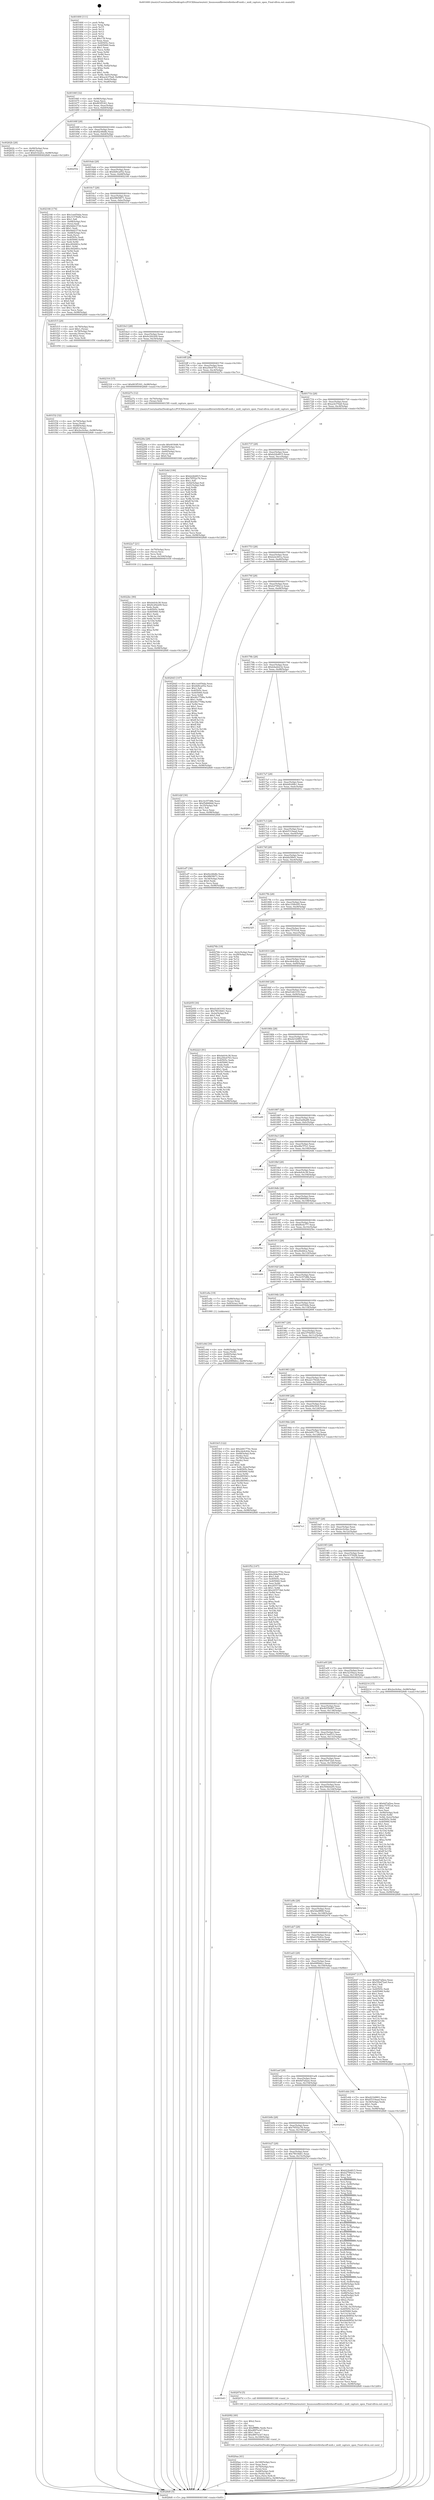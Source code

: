 digraph "0x401600" {
  label = "0x401600 (/mnt/c/Users/mathe/Desktop/tcc/POCII/binaries/extr_linuxsoundfirewirefirefaceff-midi.c_midi_capture_open_Final-ollvm.out::main(0))"
  labelloc = "t"
  node[shape=record]

  Entry [label="",width=0.3,height=0.3,shape=circle,fillcolor=black,style=filled]
  "0x40166f" [label="{
     0x40166f [32]\l
     | [instrs]\l
     &nbsp;&nbsp;0x40166f \<+6\>: mov -0x98(%rbp),%eax\l
     &nbsp;&nbsp;0x401675 \<+2\>: mov %eax,%ecx\l
     &nbsp;&nbsp;0x401677 \<+6\>: sub $0x803f5301,%ecx\l
     &nbsp;&nbsp;0x40167d \<+6\>: mov %eax,-0xac(%rbp)\l
     &nbsp;&nbsp;0x401683 \<+6\>: mov %ecx,-0xb0(%rbp)\l
     &nbsp;&nbsp;0x401689 \<+6\>: je 000000000040262b \<main+0x102b\>\l
  }"]
  "0x40262b" [label="{
     0x40262b [28]\l
     | [instrs]\l
     &nbsp;&nbsp;0x40262b \<+7\>: mov -0x90(%rbp),%rax\l
     &nbsp;&nbsp;0x402632 \<+6\>: movl $0x0,(%rax)\l
     &nbsp;&nbsp;0x402638 \<+10\>: movl $0x61f22fce,-0x98(%rbp)\l
     &nbsp;&nbsp;0x402642 \<+5\>: jmp 00000000004028d0 \<main+0x12d0\>\l
  }"]
  "0x40168f" [label="{
     0x40168f [28]\l
     | [instrs]\l
     &nbsp;&nbsp;0x40168f \<+5\>: jmp 0000000000401694 \<main+0x94\>\l
     &nbsp;&nbsp;0x401694 \<+6\>: mov -0xac(%rbp),%eax\l
     &nbsp;&nbsp;0x40169a \<+5\>: sub $0x82c66dfe,%eax\l
     &nbsp;&nbsp;0x40169f \<+6\>: mov %eax,-0xb4(%rbp)\l
     &nbsp;&nbsp;0x4016a5 \<+6\>: je 0000000000402552 \<main+0xf52\>\l
  }"]
  Exit [label="",width=0.3,height=0.3,shape=circle,fillcolor=black,style=filled,peripheries=2]
  "0x402552" [label="{
     0x402552\l
  }", style=dashed]
  "0x4016ab" [label="{
     0x4016ab [28]\l
     | [instrs]\l
     &nbsp;&nbsp;0x4016ab \<+5\>: jmp 00000000004016b0 \<main+0xb0\>\l
     &nbsp;&nbsp;0x4016b0 \<+6\>: mov -0xac(%rbp),%eax\l
     &nbsp;&nbsp;0x4016b6 \<+5\>: sub $0x8d9ca052,%eax\l
     &nbsp;&nbsp;0x4016bb \<+6\>: mov %eax,-0xb8(%rbp)\l
     &nbsp;&nbsp;0x4016c1 \<+6\>: je 0000000000402166 \<main+0xb66\>\l
  }"]
  "0x4022bc" [label="{
     0x4022bc [90]\l
     | [instrs]\l
     &nbsp;&nbsp;0x4022bc \<+5\>: mov $0xdefc0c38,%eax\l
     &nbsp;&nbsp;0x4022c1 \<+5\>: mov $0x9c292209,%esi\l
     &nbsp;&nbsp;0x4022c6 \<+2\>: xor %edx,%edx\l
     &nbsp;&nbsp;0x4022c8 \<+8\>: mov 0x40505c,%r8d\l
     &nbsp;&nbsp;0x4022d0 \<+8\>: mov 0x405060,%r9d\l
     &nbsp;&nbsp;0x4022d8 \<+3\>: sub $0x1,%edx\l
     &nbsp;&nbsp;0x4022db \<+3\>: mov %r8d,%r10d\l
     &nbsp;&nbsp;0x4022de \<+3\>: add %edx,%r10d\l
     &nbsp;&nbsp;0x4022e1 \<+4\>: imul %r10d,%r8d\l
     &nbsp;&nbsp;0x4022e5 \<+4\>: and $0x1,%r8d\l
     &nbsp;&nbsp;0x4022e9 \<+4\>: cmp $0x0,%r8d\l
     &nbsp;&nbsp;0x4022ed \<+4\>: sete %r11b\l
     &nbsp;&nbsp;0x4022f1 \<+4\>: cmp $0xa,%r9d\l
     &nbsp;&nbsp;0x4022f5 \<+3\>: setl %bl\l
     &nbsp;&nbsp;0x4022f8 \<+3\>: mov %r11b,%r14b\l
     &nbsp;&nbsp;0x4022fb \<+3\>: and %bl,%r14b\l
     &nbsp;&nbsp;0x4022fe \<+3\>: xor %bl,%r11b\l
     &nbsp;&nbsp;0x402301 \<+3\>: or %r11b,%r14b\l
     &nbsp;&nbsp;0x402304 \<+4\>: test $0x1,%r14b\l
     &nbsp;&nbsp;0x402308 \<+3\>: cmovne %esi,%eax\l
     &nbsp;&nbsp;0x40230b \<+6\>: mov %eax,-0x98(%rbp)\l
     &nbsp;&nbsp;0x402311 \<+5\>: jmp 00000000004028d0 \<main+0x12d0\>\l
  }"]
  "0x402166" [label="{
     0x402166 [174]\l
     | [instrs]\l
     &nbsp;&nbsp;0x402166 \<+5\>: mov $0x1ee054da,%eax\l
     &nbsp;&nbsp;0x40216b \<+5\>: mov $0x315782fb,%ecx\l
     &nbsp;&nbsp;0x402170 \<+2\>: mov $0x1,%dl\l
     &nbsp;&nbsp;0x402172 \<+4\>: mov -0x68(%rbp),%rsi\l
     &nbsp;&nbsp;0x402176 \<+2\>: mov (%rsi),%edi\l
     &nbsp;&nbsp;0x402178 \<+6\>: add $0x9dd23730,%edi\l
     &nbsp;&nbsp;0x40217e \<+3\>: add $0x1,%edi\l
     &nbsp;&nbsp;0x402181 \<+6\>: sub $0x9dd23730,%edi\l
     &nbsp;&nbsp;0x402187 \<+4\>: mov -0x68(%rbp),%rsi\l
     &nbsp;&nbsp;0x40218b \<+2\>: mov %edi,(%rsi)\l
     &nbsp;&nbsp;0x40218d \<+7\>: mov 0x40505c,%edi\l
     &nbsp;&nbsp;0x402194 \<+8\>: mov 0x405060,%r8d\l
     &nbsp;&nbsp;0x40219c \<+3\>: mov %edi,%r9d\l
     &nbsp;&nbsp;0x40219f \<+7\>: add $0xc602681e,%r9d\l
     &nbsp;&nbsp;0x4021a6 \<+4\>: sub $0x1,%r9d\l
     &nbsp;&nbsp;0x4021aa \<+7\>: sub $0xc602681e,%r9d\l
     &nbsp;&nbsp;0x4021b1 \<+4\>: imul %r9d,%edi\l
     &nbsp;&nbsp;0x4021b5 \<+3\>: and $0x1,%edi\l
     &nbsp;&nbsp;0x4021b8 \<+3\>: cmp $0x0,%edi\l
     &nbsp;&nbsp;0x4021bb \<+4\>: sete %r10b\l
     &nbsp;&nbsp;0x4021bf \<+4\>: cmp $0xa,%r8d\l
     &nbsp;&nbsp;0x4021c3 \<+4\>: setl %r11b\l
     &nbsp;&nbsp;0x4021c7 \<+3\>: mov %r10b,%bl\l
     &nbsp;&nbsp;0x4021ca \<+3\>: xor $0xff,%bl\l
     &nbsp;&nbsp;0x4021cd \<+3\>: mov %r11b,%r14b\l
     &nbsp;&nbsp;0x4021d0 \<+4\>: xor $0xff,%r14b\l
     &nbsp;&nbsp;0x4021d4 \<+3\>: xor $0x0,%dl\l
     &nbsp;&nbsp;0x4021d7 \<+3\>: mov %bl,%r15b\l
     &nbsp;&nbsp;0x4021da \<+4\>: and $0x0,%r15b\l
     &nbsp;&nbsp;0x4021de \<+3\>: and %dl,%r10b\l
     &nbsp;&nbsp;0x4021e1 \<+3\>: mov %r14b,%r12b\l
     &nbsp;&nbsp;0x4021e4 \<+4\>: and $0x0,%r12b\l
     &nbsp;&nbsp;0x4021e8 \<+3\>: and %dl,%r11b\l
     &nbsp;&nbsp;0x4021eb \<+3\>: or %r10b,%r15b\l
     &nbsp;&nbsp;0x4021ee \<+3\>: or %r11b,%r12b\l
     &nbsp;&nbsp;0x4021f1 \<+3\>: xor %r12b,%r15b\l
     &nbsp;&nbsp;0x4021f4 \<+3\>: or %r14b,%bl\l
     &nbsp;&nbsp;0x4021f7 \<+3\>: xor $0xff,%bl\l
     &nbsp;&nbsp;0x4021fa \<+3\>: or $0x0,%dl\l
     &nbsp;&nbsp;0x4021fd \<+2\>: and %dl,%bl\l
     &nbsp;&nbsp;0x4021ff \<+3\>: or %bl,%r15b\l
     &nbsp;&nbsp;0x402202 \<+4\>: test $0x1,%r15b\l
     &nbsp;&nbsp;0x402206 \<+3\>: cmovne %ecx,%eax\l
     &nbsp;&nbsp;0x402209 \<+6\>: mov %eax,-0x98(%rbp)\l
     &nbsp;&nbsp;0x40220f \<+5\>: jmp 00000000004028d0 \<main+0x12d0\>\l
  }"]
  "0x4016c7" [label="{
     0x4016c7 [28]\l
     | [instrs]\l
     &nbsp;&nbsp;0x4016c7 \<+5\>: jmp 00000000004016cc \<main+0xcc\>\l
     &nbsp;&nbsp;0x4016cc \<+6\>: mov -0xac(%rbp),%eax\l
     &nbsp;&nbsp;0x4016d2 \<+5\>: sub $0x9865f671,%eax\l
     &nbsp;&nbsp;0x4016d7 \<+6\>: mov %eax,-0xbc(%rbp)\l
     &nbsp;&nbsp;0x4016dd \<+6\>: je 0000000000401f15 \<main+0x915\>\l
  }"]
  "0x4022a7" [label="{
     0x4022a7 [21]\l
     | [instrs]\l
     &nbsp;&nbsp;0x4022a7 \<+4\>: mov -0x70(%rbp),%rcx\l
     &nbsp;&nbsp;0x4022ab \<+3\>: mov (%rcx),%rcx\l
     &nbsp;&nbsp;0x4022ae \<+3\>: mov %rcx,%rdi\l
     &nbsp;&nbsp;0x4022b1 \<+6\>: mov %eax,-0x164(%rbp)\l
     &nbsp;&nbsp;0x4022b7 \<+5\>: call 0000000000401030 \<free@plt\>\l
     | [calls]\l
     &nbsp;&nbsp;0x401030 \{1\} (unknown)\l
  }"]
  "0x401f15" [label="{
     0x401f15 [29]\l
     | [instrs]\l
     &nbsp;&nbsp;0x401f15 \<+4\>: mov -0x78(%rbp),%rax\l
     &nbsp;&nbsp;0x401f19 \<+6\>: movl $0x1,(%rax)\l
     &nbsp;&nbsp;0x401f1f \<+4\>: mov -0x78(%rbp),%rax\l
     &nbsp;&nbsp;0x401f23 \<+3\>: movslq (%rax),%rax\l
     &nbsp;&nbsp;0x401f26 \<+4\>: shl $0x2,%rax\l
     &nbsp;&nbsp;0x401f2a \<+3\>: mov %rax,%rdi\l
     &nbsp;&nbsp;0x401f2d \<+5\>: call 0000000000401050 \<malloc@plt\>\l
     | [calls]\l
     &nbsp;&nbsp;0x401050 \{1\} (unknown)\l
  }"]
  "0x4016e3" [label="{
     0x4016e3 [28]\l
     | [instrs]\l
     &nbsp;&nbsp;0x4016e3 \<+5\>: jmp 00000000004016e8 \<main+0xe8\>\l
     &nbsp;&nbsp;0x4016e8 \<+6\>: mov -0xac(%rbp),%eax\l
     &nbsp;&nbsp;0x4016ee \<+5\>: sub $0x9c292209,%eax\l
     &nbsp;&nbsp;0x4016f3 \<+6\>: mov %eax,-0xc0(%rbp)\l
     &nbsp;&nbsp;0x4016f9 \<+6\>: je 0000000000402316 \<main+0xd16\>\l
  }"]
  "0x40228a" [label="{
     0x40228a [29]\l
     | [instrs]\l
     &nbsp;&nbsp;0x40228a \<+10\>: movabs $0x4030d6,%rdi\l
     &nbsp;&nbsp;0x402294 \<+4\>: mov -0x60(%rbp),%rcx\l
     &nbsp;&nbsp;0x402298 \<+2\>: mov %eax,(%rcx)\l
     &nbsp;&nbsp;0x40229a \<+4\>: mov -0x60(%rbp),%rcx\l
     &nbsp;&nbsp;0x40229e \<+2\>: mov (%rcx),%esi\l
     &nbsp;&nbsp;0x4022a0 \<+2\>: mov $0x0,%al\l
     &nbsp;&nbsp;0x4022a2 \<+5\>: call 0000000000401040 \<printf@plt\>\l
     | [calls]\l
     &nbsp;&nbsp;0x401040 \{1\} (unknown)\l
  }"]
  "0x402316" [label="{
     0x402316 [15]\l
     | [instrs]\l
     &nbsp;&nbsp;0x402316 \<+10\>: movl $0x803f5301,-0x98(%rbp)\l
     &nbsp;&nbsp;0x402320 \<+5\>: jmp 00000000004028d0 \<main+0x12d0\>\l
  }"]
  "0x4016ff" [label="{
     0x4016ff [28]\l
     | [instrs]\l
     &nbsp;&nbsp;0x4016ff \<+5\>: jmp 0000000000401704 \<main+0x104\>\l
     &nbsp;&nbsp;0x401704 \<+6\>: mov -0xac(%rbp),%eax\l
     &nbsp;&nbsp;0x40170a \<+5\>: sub $0xa50e4763,%eax\l
     &nbsp;&nbsp;0x40170f \<+6\>: mov %eax,-0xc4(%rbp)\l
     &nbsp;&nbsp;0x401715 \<+6\>: je 000000000040227e \<main+0xc7e\>\l
  }"]
  "0x4020aa" [label="{
     0x4020aa [41]\l
     | [instrs]\l
     &nbsp;&nbsp;0x4020aa \<+6\>: mov -0x160(%rbp),%ecx\l
     &nbsp;&nbsp;0x4020b0 \<+3\>: imul %eax,%ecx\l
     &nbsp;&nbsp;0x4020b3 \<+4\>: mov -0x70(%rbp),%rsi\l
     &nbsp;&nbsp;0x4020b7 \<+3\>: mov (%rsi),%rsi\l
     &nbsp;&nbsp;0x4020ba \<+4\>: mov -0x68(%rbp),%rdi\l
     &nbsp;&nbsp;0x4020be \<+3\>: movslq (%rdi),%rdi\l
     &nbsp;&nbsp;0x4020c1 \<+3\>: mov %ecx,(%rsi,%rdi,4)\l
     &nbsp;&nbsp;0x4020c4 \<+10\>: movl $0xb22c601a,-0x98(%rbp)\l
     &nbsp;&nbsp;0x4020ce \<+5\>: jmp 00000000004028d0 \<main+0x12d0\>\l
  }"]
  "0x40227e" [label="{
     0x40227e [12]\l
     | [instrs]\l
     &nbsp;&nbsp;0x40227e \<+4\>: mov -0x70(%rbp),%rax\l
     &nbsp;&nbsp;0x402282 \<+3\>: mov (%rax),%rdi\l
     &nbsp;&nbsp;0x402285 \<+5\>: call 00000000004015f0 \<midi_capture_open\>\l
     | [calls]\l
     &nbsp;&nbsp;0x4015f0 \{1\} (/mnt/c/Users/mathe/Desktop/tcc/POCII/binaries/extr_linuxsoundfirewirefirefaceff-midi.c_midi_capture_open_Final-ollvm.out::midi_capture_open)\l
  }"]
  "0x40171b" [label="{
     0x40171b [28]\l
     | [instrs]\l
     &nbsp;&nbsp;0x40171b \<+5\>: jmp 0000000000401720 \<main+0x120\>\l
     &nbsp;&nbsp;0x401720 \<+6\>: mov -0xac(%rbp),%eax\l
     &nbsp;&nbsp;0x401726 \<+5\>: sub $0xacb370a8,%eax\l
     &nbsp;&nbsp;0x40172b \<+6\>: mov %eax,-0xc8(%rbp)\l
     &nbsp;&nbsp;0x401731 \<+6\>: je 0000000000401b4d \<main+0x54d\>\l
  }"]
  "0x402082" [label="{
     0x402082 [40]\l
     | [instrs]\l
     &nbsp;&nbsp;0x402082 \<+5\>: mov $0x2,%ecx\l
     &nbsp;&nbsp;0x402087 \<+1\>: cltd\l
     &nbsp;&nbsp;0x402088 \<+2\>: idiv %ecx\l
     &nbsp;&nbsp;0x40208a \<+6\>: imul $0xfffffffe,%edx,%ecx\l
     &nbsp;&nbsp;0x402090 \<+6\>: sub $0xd897ecb7,%ecx\l
     &nbsp;&nbsp;0x402096 \<+3\>: add $0x1,%ecx\l
     &nbsp;&nbsp;0x402099 \<+6\>: add $0xd897ecb7,%ecx\l
     &nbsp;&nbsp;0x40209f \<+6\>: mov %ecx,-0x160(%rbp)\l
     &nbsp;&nbsp;0x4020a5 \<+5\>: call 0000000000401160 \<next_i\>\l
     | [calls]\l
     &nbsp;&nbsp;0x401160 \{1\} (/mnt/c/Users/mathe/Desktop/tcc/POCII/binaries/extr_linuxsoundfirewirefirefaceff-midi.c_midi_capture_open_Final-ollvm.out::next_i)\l
  }"]
  "0x401b4d" [label="{
     0x401b4d [106]\l
     | [instrs]\l
     &nbsp;&nbsp;0x401b4d \<+5\>: mov $0xb22b4815,%eax\l
     &nbsp;&nbsp;0x401b52 \<+5\>: mov $0x79552c76,%ecx\l
     &nbsp;&nbsp;0x401b57 \<+2\>: mov $0x1,%dl\l
     &nbsp;&nbsp;0x401b59 \<+7\>: mov -0x92(%rbp),%sil\l
     &nbsp;&nbsp;0x401b60 \<+7\>: mov -0x91(%rbp),%dil\l
     &nbsp;&nbsp;0x401b67 \<+3\>: mov %sil,%r8b\l
     &nbsp;&nbsp;0x401b6a \<+4\>: xor $0xff,%r8b\l
     &nbsp;&nbsp;0x401b6e \<+3\>: mov %dil,%r9b\l
     &nbsp;&nbsp;0x401b71 \<+4\>: xor $0xff,%r9b\l
     &nbsp;&nbsp;0x401b75 \<+3\>: xor $0x1,%dl\l
     &nbsp;&nbsp;0x401b78 \<+3\>: mov %r8b,%r10b\l
     &nbsp;&nbsp;0x401b7b \<+4\>: and $0xff,%r10b\l
     &nbsp;&nbsp;0x401b7f \<+3\>: and %dl,%sil\l
     &nbsp;&nbsp;0x401b82 \<+3\>: mov %r9b,%r11b\l
     &nbsp;&nbsp;0x401b85 \<+4\>: and $0xff,%r11b\l
     &nbsp;&nbsp;0x401b89 \<+3\>: and %dl,%dil\l
     &nbsp;&nbsp;0x401b8c \<+3\>: or %sil,%r10b\l
     &nbsp;&nbsp;0x401b8f \<+3\>: or %dil,%r11b\l
     &nbsp;&nbsp;0x401b92 \<+3\>: xor %r11b,%r10b\l
     &nbsp;&nbsp;0x401b95 \<+3\>: or %r9b,%r8b\l
     &nbsp;&nbsp;0x401b98 \<+4\>: xor $0xff,%r8b\l
     &nbsp;&nbsp;0x401b9c \<+3\>: or $0x1,%dl\l
     &nbsp;&nbsp;0x401b9f \<+3\>: and %dl,%r8b\l
     &nbsp;&nbsp;0x401ba2 \<+3\>: or %r8b,%r10b\l
     &nbsp;&nbsp;0x401ba5 \<+4\>: test $0x1,%r10b\l
     &nbsp;&nbsp;0x401ba9 \<+3\>: cmovne %ecx,%eax\l
     &nbsp;&nbsp;0x401bac \<+6\>: mov %eax,-0x98(%rbp)\l
     &nbsp;&nbsp;0x401bb2 \<+5\>: jmp 00000000004028d0 \<main+0x12d0\>\l
  }"]
  "0x401737" [label="{
     0x401737 [28]\l
     | [instrs]\l
     &nbsp;&nbsp;0x401737 \<+5\>: jmp 000000000040173c \<main+0x13c\>\l
     &nbsp;&nbsp;0x40173c \<+6\>: mov -0xac(%rbp),%eax\l
     &nbsp;&nbsp;0x401742 \<+5\>: sub $0xb22b4815,%eax\l
     &nbsp;&nbsp;0x401747 \<+6\>: mov %eax,-0xcc(%rbp)\l
     &nbsp;&nbsp;0x40174d \<+6\>: je 000000000040277d \<main+0x117d\>\l
  }"]
  "0x4028d0" [label="{
     0x4028d0 [5]\l
     | [instrs]\l
     &nbsp;&nbsp;0x4028d0 \<+5\>: jmp 000000000040166f \<main+0x6f\>\l
  }"]
  "0x401600" [label="{
     0x401600 [111]\l
     | [instrs]\l
     &nbsp;&nbsp;0x401600 \<+1\>: push %rbp\l
     &nbsp;&nbsp;0x401601 \<+3\>: mov %rsp,%rbp\l
     &nbsp;&nbsp;0x401604 \<+2\>: push %r15\l
     &nbsp;&nbsp;0x401606 \<+2\>: push %r14\l
     &nbsp;&nbsp;0x401608 \<+2\>: push %r13\l
     &nbsp;&nbsp;0x40160a \<+2\>: push %r12\l
     &nbsp;&nbsp;0x40160c \<+1\>: push %rbx\l
     &nbsp;&nbsp;0x40160d \<+7\>: sub $0x178,%rsp\l
     &nbsp;&nbsp;0x401614 \<+2\>: xor %eax,%eax\l
     &nbsp;&nbsp;0x401616 \<+7\>: mov 0x40505c,%ecx\l
     &nbsp;&nbsp;0x40161d \<+7\>: mov 0x405060,%edx\l
     &nbsp;&nbsp;0x401624 \<+3\>: sub $0x1,%eax\l
     &nbsp;&nbsp;0x401627 \<+3\>: mov %ecx,%r8d\l
     &nbsp;&nbsp;0x40162a \<+3\>: add %eax,%r8d\l
     &nbsp;&nbsp;0x40162d \<+4\>: imul %r8d,%ecx\l
     &nbsp;&nbsp;0x401631 \<+3\>: and $0x1,%ecx\l
     &nbsp;&nbsp;0x401634 \<+3\>: cmp $0x0,%ecx\l
     &nbsp;&nbsp;0x401637 \<+4\>: sete %r9b\l
     &nbsp;&nbsp;0x40163b \<+4\>: and $0x1,%r9b\l
     &nbsp;&nbsp;0x40163f \<+7\>: mov %r9b,-0x92(%rbp)\l
     &nbsp;&nbsp;0x401646 \<+3\>: cmp $0xa,%edx\l
     &nbsp;&nbsp;0x401649 \<+4\>: setl %r9b\l
     &nbsp;&nbsp;0x40164d \<+4\>: and $0x1,%r9b\l
     &nbsp;&nbsp;0x401651 \<+7\>: mov %r9b,-0x91(%rbp)\l
     &nbsp;&nbsp;0x401658 \<+10\>: movl $0xacb370a8,-0x98(%rbp)\l
     &nbsp;&nbsp;0x401662 \<+6\>: mov %edi,-0x9c(%rbp)\l
     &nbsp;&nbsp;0x401668 \<+7\>: mov %rsi,-0xa8(%rbp)\l
  }"]
  "0x401b43" [label="{
     0x401b43\l
  }", style=dashed]
  "0x40277d" [label="{
     0x40277d\l
  }", style=dashed]
  "0x401753" [label="{
     0x401753 [28]\l
     | [instrs]\l
     &nbsp;&nbsp;0x401753 \<+5\>: jmp 0000000000401758 \<main+0x158\>\l
     &nbsp;&nbsp;0x401758 \<+6\>: mov -0xac(%rbp),%eax\l
     &nbsp;&nbsp;0x40175e \<+5\>: sub $0xb22c601a,%eax\l
     &nbsp;&nbsp;0x401763 \<+6\>: mov %eax,-0xd0(%rbp)\l
     &nbsp;&nbsp;0x401769 \<+6\>: je 00000000004020d3 \<main+0xad3\>\l
  }"]
  "0x40207d" [label="{
     0x40207d [5]\l
     | [instrs]\l
     &nbsp;&nbsp;0x40207d \<+5\>: call 0000000000401160 \<next_i\>\l
     | [calls]\l
     &nbsp;&nbsp;0x401160 \{1\} (/mnt/c/Users/mathe/Desktop/tcc/POCII/binaries/extr_linuxsoundfirewirefirefaceff-midi.c_midi_capture_open_Final-ollvm.out::next_i)\l
  }"]
  "0x4020d3" [label="{
     0x4020d3 [147]\l
     | [instrs]\l
     &nbsp;&nbsp;0x4020d3 \<+5\>: mov $0x1ee054da,%eax\l
     &nbsp;&nbsp;0x4020d8 \<+5\>: mov $0x8d9ca052,%ecx\l
     &nbsp;&nbsp;0x4020dd \<+2\>: mov $0x1,%dl\l
     &nbsp;&nbsp;0x4020df \<+7\>: mov 0x40505c,%esi\l
     &nbsp;&nbsp;0x4020e6 \<+7\>: mov 0x405060,%edi\l
     &nbsp;&nbsp;0x4020ed \<+3\>: mov %esi,%r8d\l
     &nbsp;&nbsp;0x4020f0 \<+7\>: add $0x46c7708a,%r8d\l
     &nbsp;&nbsp;0x4020f7 \<+4\>: sub $0x1,%r8d\l
     &nbsp;&nbsp;0x4020fb \<+7\>: sub $0x46c7708a,%r8d\l
     &nbsp;&nbsp;0x402102 \<+4\>: imul %r8d,%esi\l
     &nbsp;&nbsp;0x402106 \<+3\>: and $0x1,%esi\l
     &nbsp;&nbsp;0x402109 \<+3\>: cmp $0x0,%esi\l
     &nbsp;&nbsp;0x40210c \<+4\>: sete %r9b\l
     &nbsp;&nbsp;0x402110 \<+3\>: cmp $0xa,%edi\l
     &nbsp;&nbsp;0x402113 \<+4\>: setl %r10b\l
     &nbsp;&nbsp;0x402117 \<+3\>: mov %r9b,%r11b\l
     &nbsp;&nbsp;0x40211a \<+4\>: xor $0xff,%r11b\l
     &nbsp;&nbsp;0x40211e \<+3\>: mov %r10b,%bl\l
     &nbsp;&nbsp;0x402121 \<+3\>: xor $0xff,%bl\l
     &nbsp;&nbsp;0x402124 \<+3\>: xor $0x1,%dl\l
     &nbsp;&nbsp;0x402127 \<+3\>: mov %r11b,%r14b\l
     &nbsp;&nbsp;0x40212a \<+4\>: and $0xff,%r14b\l
     &nbsp;&nbsp;0x40212e \<+3\>: and %dl,%r9b\l
     &nbsp;&nbsp;0x402131 \<+3\>: mov %bl,%r15b\l
     &nbsp;&nbsp;0x402134 \<+4\>: and $0xff,%r15b\l
     &nbsp;&nbsp;0x402138 \<+3\>: and %dl,%r10b\l
     &nbsp;&nbsp;0x40213b \<+3\>: or %r9b,%r14b\l
     &nbsp;&nbsp;0x40213e \<+3\>: or %r10b,%r15b\l
     &nbsp;&nbsp;0x402141 \<+3\>: xor %r15b,%r14b\l
     &nbsp;&nbsp;0x402144 \<+3\>: or %bl,%r11b\l
     &nbsp;&nbsp;0x402147 \<+4\>: xor $0xff,%r11b\l
     &nbsp;&nbsp;0x40214b \<+3\>: or $0x1,%dl\l
     &nbsp;&nbsp;0x40214e \<+3\>: and %dl,%r11b\l
     &nbsp;&nbsp;0x402151 \<+3\>: or %r11b,%r14b\l
     &nbsp;&nbsp;0x402154 \<+4\>: test $0x1,%r14b\l
     &nbsp;&nbsp;0x402158 \<+3\>: cmovne %ecx,%eax\l
     &nbsp;&nbsp;0x40215b \<+6\>: mov %eax,-0x98(%rbp)\l
     &nbsp;&nbsp;0x402161 \<+5\>: jmp 00000000004028d0 \<main+0x12d0\>\l
  }"]
  "0x40176f" [label="{
     0x40176f [28]\l
     | [instrs]\l
     &nbsp;&nbsp;0x40176f \<+5\>: jmp 0000000000401774 \<main+0x174\>\l
     &nbsp;&nbsp;0x401774 \<+6\>: mov -0xac(%rbp),%eax\l
     &nbsp;&nbsp;0x40177a \<+5\>: sub $0xb2799212,%eax\l
     &nbsp;&nbsp;0x40177f \<+6\>: mov %eax,-0xd4(%rbp)\l
     &nbsp;&nbsp;0x401785 \<+6\>: je 0000000000401d2f \<main+0x72f\>\l
  }"]
  "0x401f32" [label="{
     0x401f32 [32]\l
     | [instrs]\l
     &nbsp;&nbsp;0x401f32 \<+4\>: mov -0x70(%rbp),%rdi\l
     &nbsp;&nbsp;0x401f36 \<+3\>: mov %rax,(%rdi)\l
     &nbsp;&nbsp;0x401f39 \<+4\>: mov -0x68(%rbp),%rax\l
     &nbsp;&nbsp;0x401f3d \<+6\>: movl $0x0,(%rax)\l
     &nbsp;&nbsp;0x401f43 \<+10\>: movl $0x2ec0c6ac,-0x98(%rbp)\l
     &nbsp;&nbsp;0x401f4d \<+5\>: jmp 00000000004028d0 \<main+0x12d0\>\l
  }"]
  "0x401d2f" [label="{
     0x401d2f [30]\l
     | [instrs]\l
     &nbsp;&nbsp;0x401d2f \<+5\>: mov $0x1b357d8b,%eax\l
     &nbsp;&nbsp;0x401d34 \<+5\>: mov $0xf5d668dd,%ecx\l
     &nbsp;&nbsp;0x401d39 \<+3\>: mov -0x35(%rbp),%dl\l
     &nbsp;&nbsp;0x401d3c \<+3\>: test $0x1,%dl\l
     &nbsp;&nbsp;0x401d3f \<+3\>: cmovne %ecx,%eax\l
     &nbsp;&nbsp;0x401d42 \<+6\>: mov %eax,-0x98(%rbp)\l
     &nbsp;&nbsp;0x401d48 \<+5\>: jmp 00000000004028d0 \<main+0x12d0\>\l
  }"]
  "0x40178b" [label="{
     0x40178b [28]\l
     | [instrs]\l
     &nbsp;&nbsp;0x40178b \<+5\>: jmp 0000000000401790 \<main+0x190\>\l
     &nbsp;&nbsp;0x401790 \<+6\>: mov -0xac(%rbp),%eax\l
     &nbsp;&nbsp;0x401796 \<+5\>: sub $0xb4ad2232,%eax\l
     &nbsp;&nbsp;0x40179b \<+6\>: mov %eax,-0xd8(%rbp)\l
     &nbsp;&nbsp;0x4017a1 \<+6\>: je 000000000040287f \<main+0x127f\>\l
  }"]
  "0x401e9d" [label="{
     0x401e9d [30]\l
     | [instrs]\l
     &nbsp;&nbsp;0x401e9d \<+4\>: mov -0x80(%rbp),%rdi\l
     &nbsp;&nbsp;0x401ea1 \<+2\>: mov %eax,(%rdi)\l
     &nbsp;&nbsp;0x401ea3 \<+4\>: mov -0x80(%rbp),%rdi\l
     &nbsp;&nbsp;0x401ea7 \<+2\>: mov (%rdi),%eax\l
     &nbsp;&nbsp;0x401ea9 \<+3\>: mov %eax,-0x34(%rbp)\l
     &nbsp;&nbsp;0x401eac \<+10\>: movl $0x69f0b6cc,-0x98(%rbp)\l
     &nbsp;&nbsp;0x401eb6 \<+5\>: jmp 00000000004028d0 \<main+0x12d0\>\l
  }"]
  "0x40287f" [label="{
     0x40287f\l
  }", style=dashed]
  "0x4017a7" [label="{
     0x4017a7 [28]\l
     | [instrs]\l
     &nbsp;&nbsp;0x4017a7 \<+5\>: jmp 00000000004017ac \<main+0x1ac\>\l
     &nbsp;&nbsp;0x4017ac \<+6\>: mov -0xac(%rbp),%eax\l
     &nbsp;&nbsp;0x4017b2 \<+5\>: sub $0xb4fc69b1,%eax\l
     &nbsp;&nbsp;0x4017b7 \<+6\>: mov %eax,-0xdc(%rbp)\l
     &nbsp;&nbsp;0x4017bd \<+6\>: je 000000000040261c \<main+0x101c\>\l
  }"]
  "0x401b27" [label="{
     0x401b27 [28]\l
     | [instrs]\l
     &nbsp;&nbsp;0x401b27 \<+5\>: jmp 0000000000401b2c \<main+0x52c\>\l
     &nbsp;&nbsp;0x401b2c \<+6\>: mov -0xac(%rbp),%eax\l
     &nbsp;&nbsp;0x401b32 \<+5\>: sub $0x7f616b61,%eax\l
     &nbsp;&nbsp;0x401b37 \<+6\>: mov %eax,-0x15c(%rbp)\l
     &nbsp;&nbsp;0x401b3d \<+6\>: je 000000000040207d \<main+0xa7d\>\l
  }"]
  "0x40261c" [label="{
     0x40261c\l
  }", style=dashed]
  "0x4017c3" [label="{
     0x4017c3 [28]\l
     | [instrs]\l
     &nbsp;&nbsp;0x4017c3 \<+5\>: jmp 00000000004017c8 \<main+0x1c8\>\l
     &nbsp;&nbsp;0x4017c8 \<+6\>: mov -0xac(%rbp),%eax\l
     &nbsp;&nbsp;0x4017ce \<+5\>: sub $0xb5319aad,%eax\l
     &nbsp;&nbsp;0x4017d3 \<+6\>: mov %eax,-0xe0(%rbp)\l
     &nbsp;&nbsp;0x4017d9 \<+6\>: je 0000000000401ef7 \<main+0x8f7\>\l
  }"]
  "0x401bb7" [label="{
     0x401bb7 [376]\l
     | [instrs]\l
     &nbsp;&nbsp;0x401bb7 \<+5\>: mov $0xb22b4815,%eax\l
     &nbsp;&nbsp;0x401bbc \<+5\>: mov $0xb2799212,%ecx\l
     &nbsp;&nbsp;0x401bc1 \<+2\>: mov $0x1,%dl\l
     &nbsp;&nbsp;0x401bc3 \<+3\>: mov %rsp,%rsi\l
     &nbsp;&nbsp;0x401bc6 \<+4\>: add $0xfffffffffffffff0,%rsi\l
     &nbsp;&nbsp;0x401bca \<+3\>: mov %rsi,%rsp\l
     &nbsp;&nbsp;0x401bcd \<+7\>: mov %rsi,-0x90(%rbp)\l
     &nbsp;&nbsp;0x401bd4 \<+3\>: mov %rsp,%rsi\l
     &nbsp;&nbsp;0x401bd7 \<+4\>: add $0xfffffffffffffff0,%rsi\l
     &nbsp;&nbsp;0x401bdb \<+3\>: mov %rsi,%rsp\l
     &nbsp;&nbsp;0x401bde \<+3\>: mov %rsp,%rdi\l
     &nbsp;&nbsp;0x401be1 \<+4\>: add $0xfffffffffffffff0,%rdi\l
     &nbsp;&nbsp;0x401be5 \<+3\>: mov %rdi,%rsp\l
     &nbsp;&nbsp;0x401be8 \<+7\>: mov %rdi,-0x88(%rbp)\l
     &nbsp;&nbsp;0x401bef \<+3\>: mov %rsp,%rdi\l
     &nbsp;&nbsp;0x401bf2 \<+4\>: add $0xfffffffffffffff0,%rdi\l
     &nbsp;&nbsp;0x401bf6 \<+3\>: mov %rdi,%rsp\l
     &nbsp;&nbsp;0x401bf9 \<+4\>: mov %rdi,-0x80(%rbp)\l
     &nbsp;&nbsp;0x401bfd \<+3\>: mov %rsp,%rdi\l
     &nbsp;&nbsp;0x401c00 \<+4\>: add $0xfffffffffffffff0,%rdi\l
     &nbsp;&nbsp;0x401c04 \<+3\>: mov %rdi,%rsp\l
     &nbsp;&nbsp;0x401c07 \<+4\>: mov %rdi,-0x78(%rbp)\l
     &nbsp;&nbsp;0x401c0b \<+3\>: mov %rsp,%rdi\l
     &nbsp;&nbsp;0x401c0e \<+4\>: add $0xfffffffffffffff0,%rdi\l
     &nbsp;&nbsp;0x401c12 \<+3\>: mov %rdi,%rsp\l
     &nbsp;&nbsp;0x401c15 \<+4\>: mov %rdi,-0x70(%rbp)\l
     &nbsp;&nbsp;0x401c19 \<+3\>: mov %rsp,%rdi\l
     &nbsp;&nbsp;0x401c1c \<+4\>: add $0xfffffffffffffff0,%rdi\l
     &nbsp;&nbsp;0x401c20 \<+3\>: mov %rdi,%rsp\l
     &nbsp;&nbsp;0x401c23 \<+4\>: mov %rdi,-0x68(%rbp)\l
     &nbsp;&nbsp;0x401c27 \<+3\>: mov %rsp,%rdi\l
     &nbsp;&nbsp;0x401c2a \<+4\>: add $0xfffffffffffffff0,%rdi\l
     &nbsp;&nbsp;0x401c2e \<+3\>: mov %rdi,%rsp\l
     &nbsp;&nbsp;0x401c31 \<+4\>: mov %rdi,-0x60(%rbp)\l
     &nbsp;&nbsp;0x401c35 \<+3\>: mov %rsp,%rdi\l
     &nbsp;&nbsp;0x401c38 \<+4\>: add $0xfffffffffffffff0,%rdi\l
     &nbsp;&nbsp;0x401c3c \<+3\>: mov %rdi,%rsp\l
     &nbsp;&nbsp;0x401c3f \<+4\>: mov %rdi,-0x58(%rbp)\l
     &nbsp;&nbsp;0x401c43 \<+3\>: mov %rsp,%rdi\l
     &nbsp;&nbsp;0x401c46 \<+4\>: add $0xfffffffffffffff0,%rdi\l
     &nbsp;&nbsp;0x401c4a \<+3\>: mov %rdi,%rsp\l
     &nbsp;&nbsp;0x401c4d \<+4\>: mov %rdi,-0x50(%rbp)\l
     &nbsp;&nbsp;0x401c51 \<+3\>: mov %rsp,%rdi\l
     &nbsp;&nbsp;0x401c54 \<+4\>: add $0xfffffffffffffff0,%rdi\l
     &nbsp;&nbsp;0x401c58 \<+3\>: mov %rdi,%rsp\l
     &nbsp;&nbsp;0x401c5b \<+4\>: mov %rdi,-0x48(%rbp)\l
     &nbsp;&nbsp;0x401c5f \<+3\>: mov %rsp,%rdi\l
     &nbsp;&nbsp;0x401c62 \<+4\>: add $0xfffffffffffffff0,%rdi\l
     &nbsp;&nbsp;0x401c66 \<+3\>: mov %rdi,%rsp\l
     &nbsp;&nbsp;0x401c69 \<+4\>: mov %rdi,-0x40(%rbp)\l
     &nbsp;&nbsp;0x401c6d \<+7\>: mov -0x90(%rbp),%rdi\l
     &nbsp;&nbsp;0x401c74 \<+6\>: movl $0x0,(%rdi)\l
     &nbsp;&nbsp;0x401c7a \<+7\>: mov -0x9c(%rbp),%r8d\l
     &nbsp;&nbsp;0x401c81 \<+3\>: mov %r8d,(%rsi)\l
     &nbsp;&nbsp;0x401c84 \<+7\>: mov -0x88(%rbp),%rdi\l
     &nbsp;&nbsp;0x401c8b \<+7\>: mov -0xa8(%rbp),%r9\l
     &nbsp;&nbsp;0x401c92 \<+3\>: mov %r9,(%rdi)\l
     &nbsp;&nbsp;0x401c95 \<+3\>: cmpl $0x2,(%rsi)\l
     &nbsp;&nbsp;0x401c98 \<+4\>: setne %r10b\l
     &nbsp;&nbsp;0x401c9c \<+4\>: and $0x1,%r10b\l
     &nbsp;&nbsp;0x401ca0 \<+4\>: mov %r10b,-0x35(%rbp)\l
     &nbsp;&nbsp;0x401ca4 \<+8\>: mov 0x40505c,%r11d\l
     &nbsp;&nbsp;0x401cac \<+7\>: mov 0x405060,%ebx\l
     &nbsp;&nbsp;0x401cb3 \<+3\>: mov %r11d,%r14d\l
     &nbsp;&nbsp;0x401cb6 \<+7\>: sub $0xda46f85d,%r14d\l
     &nbsp;&nbsp;0x401cbd \<+4\>: sub $0x1,%r14d\l
     &nbsp;&nbsp;0x401cc1 \<+7\>: add $0xda46f85d,%r14d\l
     &nbsp;&nbsp;0x401cc8 \<+4\>: imul %r14d,%r11d\l
     &nbsp;&nbsp;0x401ccc \<+4\>: and $0x1,%r11d\l
     &nbsp;&nbsp;0x401cd0 \<+4\>: cmp $0x0,%r11d\l
     &nbsp;&nbsp;0x401cd4 \<+4\>: sete %r10b\l
     &nbsp;&nbsp;0x401cd8 \<+3\>: cmp $0xa,%ebx\l
     &nbsp;&nbsp;0x401cdb \<+4\>: setl %r15b\l
     &nbsp;&nbsp;0x401cdf \<+3\>: mov %r10b,%r12b\l
     &nbsp;&nbsp;0x401ce2 \<+4\>: xor $0xff,%r12b\l
     &nbsp;&nbsp;0x401ce6 \<+3\>: mov %r15b,%r13b\l
     &nbsp;&nbsp;0x401ce9 \<+4\>: xor $0xff,%r13b\l
     &nbsp;&nbsp;0x401ced \<+3\>: xor $0x1,%dl\l
     &nbsp;&nbsp;0x401cf0 \<+3\>: mov %r12b,%sil\l
     &nbsp;&nbsp;0x401cf3 \<+4\>: and $0xff,%sil\l
     &nbsp;&nbsp;0x401cf7 \<+3\>: and %dl,%r10b\l
     &nbsp;&nbsp;0x401cfa \<+3\>: mov %r13b,%dil\l
     &nbsp;&nbsp;0x401cfd \<+4\>: and $0xff,%dil\l
     &nbsp;&nbsp;0x401d01 \<+3\>: and %dl,%r15b\l
     &nbsp;&nbsp;0x401d04 \<+3\>: or %r10b,%sil\l
     &nbsp;&nbsp;0x401d07 \<+3\>: or %r15b,%dil\l
     &nbsp;&nbsp;0x401d0a \<+3\>: xor %dil,%sil\l
     &nbsp;&nbsp;0x401d0d \<+3\>: or %r13b,%r12b\l
     &nbsp;&nbsp;0x401d10 \<+4\>: xor $0xff,%r12b\l
     &nbsp;&nbsp;0x401d14 \<+3\>: or $0x1,%dl\l
     &nbsp;&nbsp;0x401d17 \<+3\>: and %dl,%r12b\l
     &nbsp;&nbsp;0x401d1a \<+3\>: or %r12b,%sil\l
     &nbsp;&nbsp;0x401d1d \<+4\>: test $0x1,%sil\l
     &nbsp;&nbsp;0x401d21 \<+3\>: cmovne %ecx,%eax\l
     &nbsp;&nbsp;0x401d24 \<+6\>: mov %eax,-0x98(%rbp)\l
     &nbsp;&nbsp;0x401d2a \<+5\>: jmp 00000000004028d0 \<main+0x12d0\>\l
  }"]
  "0x401ef7" [label="{
     0x401ef7 [30]\l
     | [instrs]\l
     &nbsp;&nbsp;0x401ef7 \<+5\>: mov $0x82c66dfe,%eax\l
     &nbsp;&nbsp;0x401efc \<+5\>: mov $0x9865f671,%ecx\l
     &nbsp;&nbsp;0x401f01 \<+3\>: mov -0x34(%rbp),%edx\l
     &nbsp;&nbsp;0x401f04 \<+3\>: cmp $0x0,%edx\l
     &nbsp;&nbsp;0x401f07 \<+3\>: cmove %ecx,%eax\l
     &nbsp;&nbsp;0x401f0a \<+6\>: mov %eax,-0x98(%rbp)\l
     &nbsp;&nbsp;0x401f10 \<+5\>: jmp 00000000004028d0 \<main+0x12d0\>\l
  }"]
  "0x4017df" [label="{
     0x4017df [28]\l
     | [instrs]\l
     &nbsp;&nbsp;0x4017df \<+5\>: jmp 00000000004017e4 \<main+0x1e4\>\l
     &nbsp;&nbsp;0x4017e4 \<+6\>: mov -0xac(%rbp),%eax\l
     &nbsp;&nbsp;0x4017ea \<+5\>: sub $0xbfa5fb01,%eax\l
     &nbsp;&nbsp;0x4017ef \<+6\>: mov %eax,-0xe4(%rbp)\l
     &nbsp;&nbsp;0x4017f5 \<+6\>: je 0000000000402505 \<main+0xf05\>\l
  }"]
  "0x401b0b" [label="{
     0x401b0b [28]\l
     | [instrs]\l
     &nbsp;&nbsp;0x401b0b \<+5\>: jmp 0000000000401b10 \<main+0x510\>\l
     &nbsp;&nbsp;0x401b10 \<+6\>: mov -0xac(%rbp),%eax\l
     &nbsp;&nbsp;0x401b16 \<+5\>: sub $0x79552c76,%eax\l
     &nbsp;&nbsp;0x401b1b \<+6\>: mov %eax,-0x158(%rbp)\l
     &nbsp;&nbsp;0x401b21 \<+6\>: je 0000000000401bb7 \<main+0x5b7\>\l
  }"]
  "0x402505" [label="{
     0x402505\l
  }", style=dashed]
  "0x4017fb" [label="{
     0x4017fb [28]\l
     | [instrs]\l
     &nbsp;&nbsp;0x4017fb \<+5\>: jmp 0000000000401800 \<main+0x200\>\l
     &nbsp;&nbsp;0x401800 \<+6\>: mov -0xac(%rbp),%eax\l
     &nbsp;&nbsp;0x401806 \<+5\>: sub $0xc330b295,%eax\l
     &nbsp;&nbsp;0x40180b \<+6\>: mov %eax,-0xe8(%rbp)\l
     &nbsp;&nbsp;0x401811 \<+6\>: je 0000000000402325 \<main+0xd25\>\l
  }"]
  "0x4028b8" [label="{
     0x4028b8\l
  }", style=dashed]
  "0x402325" [label="{
     0x402325\l
  }", style=dashed]
  "0x401817" [label="{
     0x401817 [28]\l
     | [instrs]\l
     &nbsp;&nbsp;0x401817 \<+5\>: jmp 000000000040181c \<main+0x21c\>\l
     &nbsp;&nbsp;0x40181c \<+6\>: mov -0xac(%rbp),%eax\l
     &nbsp;&nbsp;0x401822 \<+5\>: sub $0xc757f1e4,%eax\l
     &nbsp;&nbsp;0x401827 \<+6\>: mov %eax,-0xec(%rbp)\l
     &nbsp;&nbsp;0x40182d \<+6\>: je 000000000040276b \<main+0x116b\>\l
  }"]
  "0x401aef" [label="{
     0x401aef [28]\l
     | [instrs]\l
     &nbsp;&nbsp;0x401aef \<+5\>: jmp 0000000000401af4 \<main+0x4f4\>\l
     &nbsp;&nbsp;0x401af4 \<+6\>: mov -0xac(%rbp),%eax\l
     &nbsp;&nbsp;0x401afa \<+5\>: sub $0x6d7af2ee,%eax\l
     &nbsp;&nbsp;0x401aff \<+6\>: mov %eax,-0x154(%rbp)\l
     &nbsp;&nbsp;0x401b05 \<+6\>: je 00000000004028b8 \<main+0x12b8\>\l
  }"]
  "0x40276b" [label="{
     0x40276b [18]\l
     | [instrs]\l
     &nbsp;&nbsp;0x40276b \<+3\>: mov -0x2c(%rbp),%eax\l
     &nbsp;&nbsp;0x40276e \<+4\>: lea -0x28(%rbp),%rsp\l
     &nbsp;&nbsp;0x402772 \<+1\>: pop %rbx\l
     &nbsp;&nbsp;0x402773 \<+2\>: pop %r12\l
     &nbsp;&nbsp;0x402775 \<+2\>: pop %r13\l
     &nbsp;&nbsp;0x402777 \<+2\>: pop %r14\l
     &nbsp;&nbsp;0x402779 \<+2\>: pop %r15\l
     &nbsp;&nbsp;0x40277b \<+1\>: pop %rbp\l
     &nbsp;&nbsp;0x40277c \<+1\>: ret\l
  }"]
  "0x401833" [label="{
     0x401833 [28]\l
     | [instrs]\l
     &nbsp;&nbsp;0x401833 \<+5\>: jmp 0000000000401838 \<main+0x238\>\l
     &nbsp;&nbsp;0x401838 \<+6\>: mov -0xac(%rbp),%eax\l
     &nbsp;&nbsp;0x40183e \<+5\>: sub $0xcde4c62e,%eax\l
     &nbsp;&nbsp;0x401843 \<+6\>: mov %eax,-0xf0(%rbp)\l
     &nbsp;&nbsp;0x401849 \<+6\>: je 000000000040205f \<main+0xa5f\>\l
  }"]
  "0x401ebb" [label="{
     0x401ebb [30]\l
     | [instrs]\l
     &nbsp;&nbsp;0x401ebb \<+5\>: mov $0xd21b9801,%eax\l
     &nbsp;&nbsp;0x401ec0 \<+5\>: mov $0xb5319aad,%ecx\l
     &nbsp;&nbsp;0x401ec5 \<+3\>: mov -0x34(%rbp),%edx\l
     &nbsp;&nbsp;0x401ec8 \<+3\>: cmp $0x1,%edx\l
     &nbsp;&nbsp;0x401ecb \<+3\>: cmovl %ecx,%eax\l
     &nbsp;&nbsp;0x401ece \<+6\>: mov %eax,-0x98(%rbp)\l
     &nbsp;&nbsp;0x401ed4 \<+5\>: jmp 00000000004028d0 \<main+0x12d0\>\l
  }"]
  "0x40205f" [label="{
     0x40205f [30]\l
     | [instrs]\l
     &nbsp;&nbsp;0x40205f \<+5\>: mov $0xd1d43193,%eax\l
     &nbsp;&nbsp;0x402064 \<+5\>: mov $0x7f616b61,%ecx\l
     &nbsp;&nbsp;0x402069 \<+3\>: mov -0x2e(%rbp),%dl\l
     &nbsp;&nbsp;0x40206c \<+3\>: test $0x1,%dl\l
     &nbsp;&nbsp;0x40206f \<+3\>: cmovne %ecx,%eax\l
     &nbsp;&nbsp;0x402072 \<+6\>: mov %eax,-0x98(%rbp)\l
     &nbsp;&nbsp;0x402078 \<+5\>: jmp 00000000004028d0 \<main+0x12d0\>\l
  }"]
  "0x40184f" [label="{
     0x40184f [28]\l
     | [instrs]\l
     &nbsp;&nbsp;0x40184f \<+5\>: jmp 0000000000401854 \<main+0x254\>\l
     &nbsp;&nbsp;0x401854 \<+6\>: mov -0xac(%rbp),%eax\l
     &nbsp;&nbsp;0x40185a \<+5\>: sub $0xd1d43193,%eax\l
     &nbsp;&nbsp;0x40185f \<+6\>: mov %eax,-0xf4(%rbp)\l
     &nbsp;&nbsp;0x401865 \<+6\>: je 0000000000402223 \<main+0xc23\>\l
  }"]
  "0x401ad3" [label="{
     0x401ad3 [28]\l
     | [instrs]\l
     &nbsp;&nbsp;0x401ad3 \<+5\>: jmp 0000000000401ad8 \<main+0x4d8\>\l
     &nbsp;&nbsp;0x401ad8 \<+6\>: mov -0xac(%rbp),%eax\l
     &nbsp;&nbsp;0x401ade \<+5\>: sub $0x69f0b6cc,%eax\l
     &nbsp;&nbsp;0x401ae3 \<+6\>: mov %eax,-0x150(%rbp)\l
     &nbsp;&nbsp;0x401ae9 \<+6\>: je 0000000000401ebb \<main+0x8bb\>\l
  }"]
  "0x402223" [label="{
     0x402223 [91]\l
     | [instrs]\l
     &nbsp;&nbsp;0x402223 \<+5\>: mov $0xdefc0c38,%eax\l
     &nbsp;&nbsp;0x402228 \<+5\>: mov $0xa50e4763,%ecx\l
     &nbsp;&nbsp;0x40222d \<+7\>: mov 0x40505c,%edx\l
     &nbsp;&nbsp;0x402234 \<+7\>: mov 0x405060,%esi\l
     &nbsp;&nbsp;0x40223b \<+2\>: mov %edx,%edi\l
     &nbsp;&nbsp;0x40223d \<+6\>: add $0x5a73d4a1,%edi\l
     &nbsp;&nbsp;0x402243 \<+3\>: sub $0x1,%edi\l
     &nbsp;&nbsp;0x402246 \<+6\>: sub $0x5a73d4a1,%edi\l
     &nbsp;&nbsp;0x40224c \<+3\>: imul %edi,%edx\l
     &nbsp;&nbsp;0x40224f \<+3\>: and $0x1,%edx\l
     &nbsp;&nbsp;0x402252 \<+3\>: cmp $0x0,%edx\l
     &nbsp;&nbsp;0x402255 \<+4\>: sete %r8b\l
     &nbsp;&nbsp;0x402259 \<+3\>: cmp $0xa,%esi\l
     &nbsp;&nbsp;0x40225c \<+4\>: setl %r9b\l
     &nbsp;&nbsp;0x402260 \<+3\>: mov %r8b,%r10b\l
     &nbsp;&nbsp;0x402263 \<+3\>: and %r9b,%r10b\l
     &nbsp;&nbsp;0x402266 \<+3\>: xor %r9b,%r8b\l
     &nbsp;&nbsp;0x402269 \<+3\>: or %r8b,%r10b\l
     &nbsp;&nbsp;0x40226c \<+4\>: test $0x1,%r10b\l
     &nbsp;&nbsp;0x402270 \<+3\>: cmovne %ecx,%eax\l
     &nbsp;&nbsp;0x402273 \<+6\>: mov %eax,-0x98(%rbp)\l
     &nbsp;&nbsp;0x402279 \<+5\>: jmp 00000000004028d0 \<main+0x12d0\>\l
  }"]
  "0x40186b" [label="{
     0x40186b [28]\l
     | [instrs]\l
     &nbsp;&nbsp;0x40186b \<+5\>: jmp 0000000000401870 \<main+0x270\>\l
     &nbsp;&nbsp;0x401870 \<+6\>: mov -0xac(%rbp),%eax\l
     &nbsp;&nbsp;0x401876 \<+5\>: sub $0xd21b9801,%eax\l
     &nbsp;&nbsp;0x40187b \<+6\>: mov %eax,-0xf8(%rbp)\l
     &nbsp;&nbsp;0x401881 \<+6\>: je 0000000000401ed9 \<main+0x8d9\>\l
  }"]
  "0x402647" [label="{
     0x402647 [137]\l
     | [instrs]\l
     &nbsp;&nbsp;0x402647 \<+5\>: mov $0x6d7af2ee,%eax\l
     &nbsp;&nbsp;0x40264c \<+5\>: mov $0x55b472a0,%ecx\l
     &nbsp;&nbsp;0x402651 \<+2\>: mov $0x1,%dl\l
     &nbsp;&nbsp;0x402653 \<+2\>: xor %esi,%esi\l
     &nbsp;&nbsp;0x402655 \<+7\>: mov 0x40505c,%edi\l
     &nbsp;&nbsp;0x40265c \<+8\>: mov 0x405060,%r8d\l
     &nbsp;&nbsp;0x402664 \<+3\>: sub $0x1,%esi\l
     &nbsp;&nbsp;0x402667 \<+3\>: mov %edi,%r9d\l
     &nbsp;&nbsp;0x40266a \<+3\>: add %esi,%r9d\l
     &nbsp;&nbsp;0x40266d \<+4\>: imul %r9d,%edi\l
     &nbsp;&nbsp;0x402671 \<+3\>: and $0x1,%edi\l
     &nbsp;&nbsp;0x402674 \<+3\>: cmp $0x0,%edi\l
     &nbsp;&nbsp;0x402677 \<+4\>: sete %r10b\l
     &nbsp;&nbsp;0x40267b \<+4\>: cmp $0xa,%r8d\l
     &nbsp;&nbsp;0x40267f \<+4\>: setl %r11b\l
     &nbsp;&nbsp;0x402683 \<+3\>: mov %r10b,%bl\l
     &nbsp;&nbsp;0x402686 \<+3\>: xor $0xff,%bl\l
     &nbsp;&nbsp;0x402689 \<+3\>: mov %r11b,%r14b\l
     &nbsp;&nbsp;0x40268c \<+4\>: xor $0xff,%r14b\l
     &nbsp;&nbsp;0x402690 \<+3\>: xor $0x1,%dl\l
     &nbsp;&nbsp;0x402693 \<+3\>: mov %bl,%r15b\l
     &nbsp;&nbsp;0x402696 \<+4\>: and $0xff,%r15b\l
     &nbsp;&nbsp;0x40269a \<+3\>: and %dl,%r10b\l
     &nbsp;&nbsp;0x40269d \<+3\>: mov %r14b,%r12b\l
     &nbsp;&nbsp;0x4026a0 \<+4\>: and $0xff,%r12b\l
     &nbsp;&nbsp;0x4026a4 \<+3\>: and %dl,%r11b\l
     &nbsp;&nbsp;0x4026a7 \<+3\>: or %r10b,%r15b\l
     &nbsp;&nbsp;0x4026aa \<+3\>: or %r11b,%r12b\l
     &nbsp;&nbsp;0x4026ad \<+3\>: xor %r12b,%r15b\l
     &nbsp;&nbsp;0x4026b0 \<+3\>: or %r14b,%bl\l
     &nbsp;&nbsp;0x4026b3 \<+3\>: xor $0xff,%bl\l
     &nbsp;&nbsp;0x4026b6 \<+3\>: or $0x1,%dl\l
     &nbsp;&nbsp;0x4026b9 \<+2\>: and %dl,%bl\l
     &nbsp;&nbsp;0x4026bb \<+3\>: or %bl,%r15b\l
     &nbsp;&nbsp;0x4026be \<+4\>: test $0x1,%r15b\l
     &nbsp;&nbsp;0x4026c2 \<+3\>: cmovne %ecx,%eax\l
     &nbsp;&nbsp;0x4026c5 \<+6\>: mov %eax,-0x98(%rbp)\l
     &nbsp;&nbsp;0x4026cb \<+5\>: jmp 00000000004028d0 \<main+0x12d0\>\l
  }"]
  "0x401ed9" [label="{
     0x401ed9\l
  }", style=dashed]
  "0x401887" [label="{
     0x401887 [28]\l
     | [instrs]\l
     &nbsp;&nbsp;0x401887 \<+5\>: jmp 000000000040188c \<main+0x28c\>\l
     &nbsp;&nbsp;0x40188c \<+6\>: mov -0xac(%rbp),%eax\l
     &nbsp;&nbsp;0x401892 \<+5\>: sub $0xd3a06a88,%eax\l
     &nbsp;&nbsp;0x401897 \<+6\>: mov %eax,-0xfc(%rbp)\l
     &nbsp;&nbsp;0x40189d \<+6\>: je 000000000040245a \<main+0xe5a\>\l
  }"]
  "0x401ab7" [label="{
     0x401ab7 [28]\l
     | [instrs]\l
     &nbsp;&nbsp;0x401ab7 \<+5\>: jmp 0000000000401abc \<main+0x4bc\>\l
     &nbsp;&nbsp;0x401abc \<+6\>: mov -0xac(%rbp),%eax\l
     &nbsp;&nbsp;0x401ac2 \<+5\>: sub $0x61f22fce,%eax\l
     &nbsp;&nbsp;0x401ac7 \<+6\>: mov %eax,-0x14c(%rbp)\l
     &nbsp;&nbsp;0x401acd \<+6\>: je 0000000000402647 \<main+0x1047\>\l
  }"]
  "0x40245a" [label="{
     0x40245a\l
  }", style=dashed]
  "0x4018a3" [label="{
     0x4018a3 [28]\l
     | [instrs]\l
     &nbsp;&nbsp;0x4018a3 \<+5\>: jmp 00000000004018a8 \<main+0x2a8\>\l
     &nbsp;&nbsp;0x4018a8 \<+6\>: mov -0xac(%rbp),%eax\l
     &nbsp;&nbsp;0x4018ae \<+5\>: sub $0xd8a7f7e1,%eax\l
     &nbsp;&nbsp;0x4018b3 \<+6\>: mov %eax,-0x100(%rbp)\l
     &nbsp;&nbsp;0x4018b9 \<+6\>: je 00000000004024db \<main+0xedb\>\l
  }"]
  "0x402478" [label="{
     0x402478\l
  }", style=dashed]
  "0x4024db" [label="{
     0x4024db\l
  }", style=dashed]
  "0x4018bf" [label="{
     0x4018bf [28]\l
     | [instrs]\l
     &nbsp;&nbsp;0x4018bf \<+5\>: jmp 00000000004018c4 \<main+0x2c4\>\l
     &nbsp;&nbsp;0x4018c4 \<+6\>: mov -0xac(%rbp),%eax\l
     &nbsp;&nbsp;0x4018ca \<+5\>: sub $0xdefc0c38,%eax\l
     &nbsp;&nbsp;0x4018cf \<+6\>: mov %eax,-0x104(%rbp)\l
     &nbsp;&nbsp;0x4018d5 \<+6\>: je 0000000000402832 \<main+0x1232\>\l
  }"]
  "0x401a9b" [label="{
     0x401a9b [28]\l
     | [instrs]\l
     &nbsp;&nbsp;0x401a9b \<+5\>: jmp 0000000000401aa0 \<main+0x4a0\>\l
     &nbsp;&nbsp;0x401aa0 \<+6\>: mov -0xac(%rbp),%eax\l
     &nbsp;&nbsp;0x401aa6 \<+5\>: sub $0x5da9ff48,%eax\l
     &nbsp;&nbsp;0x401aab \<+6\>: mov %eax,-0x148(%rbp)\l
     &nbsp;&nbsp;0x401ab1 \<+6\>: je 0000000000402478 \<main+0xe78\>\l
  }"]
  "0x402832" [label="{
     0x402832\l
  }", style=dashed]
  "0x4018db" [label="{
     0x4018db [28]\l
     | [instrs]\l
     &nbsp;&nbsp;0x4018db \<+5\>: jmp 00000000004018e0 \<main+0x2e0\>\l
     &nbsp;&nbsp;0x4018e0 \<+6\>: mov -0xac(%rbp),%eax\l
     &nbsp;&nbsp;0x4018e6 \<+5\>: sub $0xf5d668dd,%eax\l
     &nbsp;&nbsp;0x4018eb \<+6\>: mov %eax,-0x108(%rbp)\l
     &nbsp;&nbsp;0x4018f1 \<+6\>: je 0000000000401d4d \<main+0x74d\>\l
  }"]
  "0x4023eb" [label="{
     0x4023eb\l
  }", style=dashed]
  "0x401d4d" [label="{
     0x401d4d\l
  }", style=dashed]
  "0x4018f7" [label="{
     0x4018f7 [28]\l
     | [instrs]\l
     &nbsp;&nbsp;0x4018f7 \<+5\>: jmp 00000000004018fc \<main+0x2fc\>\l
     &nbsp;&nbsp;0x4018fc \<+6\>: mov -0xac(%rbp),%eax\l
     &nbsp;&nbsp;0x401902 \<+5\>: sub $0xf6cfa777,%eax\l
     &nbsp;&nbsp;0x401907 \<+6\>: mov %eax,-0x10c(%rbp)\l
     &nbsp;&nbsp;0x40190d \<+6\>: je 00000000004025bc \<main+0xfbc\>\l
  }"]
  "0x401a7f" [label="{
     0x401a7f [28]\l
     | [instrs]\l
     &nbsp;&nbsp;0x401a7f \<+5\>: jmp 0000000000401a84 \<main+0x484\>\l
     &nbsp;&nbsp;0x401a84 \<+6\>: mov -0xac(%rbp),%eax\l
     &nbsp;&nbsp;0x401a8a \<+5\>: sub $0x594b0a95,%eax\l
     &nbsp;&nbsp;0x401a8f \<+6\>: mov %eax,-0x144(%rbp)\l
     &nbsp;&nbsp;0x401a95 \<+6\>: je 00000000004023eb \<main+0xdeb\>\l
  }"]
  "0x4025bc" [label="{
     0x4025bc\l
  }", style=dashed]
  "0x401913" [label="{
     0x401913 [28]\l
     | [instrs]\l
     &nbsp;&nbsp;0x401913 \<+5\>: jmp 0000000000401918 \<main+0x318\>\l
     &nbsp;&nbsp;0x401918 \<+6\>: mov -0xac(%rbp),%eax\l
     &nbsp;&nbsp;0x40191e \<+5\>: sub $0x26eb6ca,%eax\l
     &nbsp;&nbsp;0x401923 \<+6\>: mov %eax,-0x110(%rbp)\l
     &nbsp;&nbsp;0x401929 \<+6\>: je 0000000000401dd6 \<main+0x7d6\>\l
  }"]
  "0x4026d0" [label="{
     0x4026d0 [155]\l
     | [instrs]\l
     &nbsp;&nbsp;0x4026d0 \<+5\>: mov $0x6d7af2ee,%eax\l
     &nbsp;&nbsp;0x4026d5 \<+5\>: mov $0xc757f1e4,%ecx\l
     &nbsp;&nbsp;0x4026da \<+2\>: mov $0x1,%dl\l
     &nbsp;&nbsp;0x4026dc \<+2\>: xor %esi,%esi\l
     &nbsp;&nbsp;0x4026de \<+7\>: mov -0x90(%rbp),%rdi\l
     &nbsp;&nbsp;0x4026e5 \<+3\>: mov (%rdi),%r8d\l
     &nbsp;&nbsp;0x4026e8 \<+4\>: mov %r8d,-0x2c(%rbp)\l
     &nbsp;&nbsp;0x4026ec \<+8\>: mov 0x40505c,%r8d\l
     &nbsp;&nbsp;0x4026f4 \<+8\>: mov 0x405060,%r9d\l
     &nbsp;&nbsp;0x4026fc \<+3\>: sub $0x1,%esi\l
     &nbsp;&nbsp;0x4026ff \<+3\>: mov %r8d,%r10d\l
     &nbsp;&nbsp;0x402702 \<+3\>: add %esi,%r10d\l
     &nbsp;&nbsp;0x402705 \<+4\>: imul %r10d,%r8d\l
     &nbsp;&nbsp;0x402709 \<+4\>: and $0x1,%r8d\l
     &nbsp;&nbsp;0x40270d \<+4\>: cmp $0x0,%r8d\l
     &nbsp;&nbsp;0x402711 \<+4\>: sete %r11b\l
     &nbsp;&nbsp;0x402715 \<+4\>: cmp $0xa,%r9d\l
     &nbsp;&nbsp;0x402719 \<+3\>: setl %bl\l
     &nbsp;&nbsp;0x40271c \<+3\>: mov %r11b,%r14b\l
     &nbsp;&nbsp;0x40271f \<+4\>: xor $0xff,%r14b\l
     &nbsp;&nbsp;0x402723 \<+3\>: mov %bl,%r15b\l
     &nbsp;&nbsp;0x402726 \<+4\>: xor $0xff,%r15b\l
     &nbsp;&nbsp;0x40272a \<+3\>: xor $0x1,%dl\l
     &nbsp;&nbsp;0x40272d \<+3\>: mov %r14b,%r12b\l
     &nbsp;&nbsp;0x402730 \<+4\>: and $0xff,%r12b\l
     &nbsp;&nbsp;0x402734 \<+3\>: and %dl,%r11b\l
     &nbsp;&nbsp;0x402737 \<+3\>: mov %r15b,%r13b\l
     &nbsp;&nbsp;0x40273a \<+4\>: and $0xff,%r13b\l
     &nbsp;&nbsp;0x40273e \<+2\>: and %dl,%bl\l
     &nbsp;&nbsp;0x402740 \<+3\>: or %r11b,%r12b\l
     &nbsp;&nbsp;0x402743 \<+3\>: or %bl,%r13b\l
     &nbsp;&nbsp;0x402746 \<+3\>: xor %r13b,%r12b\l
     &nbsp;&nbsp;0x402749 \<+3\>: or %r15b,%r14b\l
     &nbsp;&nbsp;0x40274c \<+4\>: xor $0xff,%r14b\l
     &nbsp;&nbsp;0x402750 \<+3\>: or $0x1,%dl\l
     &nbsp;&nbsp;0x402753 \<+3\>: and %dl,%r14b\l
     &nbsp;&nbsp;0x402756 \<+3\>: or %r14b,%r12b\l
     &nbsp;&nbsp;0x402759 \<+4\>: test $0x1,%r12b\l
     &nbsp;&nbsp;0x40275d \<+3\>: cmovne %ecx,%eax\l
     &nbsp;&nbsp;0x402760 \<+6\>: mov %eax,-0x98(%rbp)\l
     &nbsp;&nbsp;0x402766 \<+5\>: jmp 00000000004028d0 \<main+0x12d0\>\l
  }"]
  "0x401dd6" [label="{
     0x401dd6\l
  }", style=dashed]
  "0x40192f" [label="{
     0x40192f [28]\l
     | [instrs]\l
     &nbsp;&nbsp;0x40192f \<+5\>: jmp 0000000000401934 \<main+0x334\>\l
     &nbsp;&nbsp;0x401934 \<+6\>: mov -0xac(%rbp),%eax\l
     &nbsp;&nbsp;0x40193a \<+5\>: sub $0x1b357d8b,%eax\l
     &nbsp;&nbsp;0x40193f \<+6\>: mov %eax,-0x114(%rbp)\l
     &nbsp;&nbsp;0x401945 \<+6\>: je 0000000000401e8a \<main+0x88a\>\l
  }"]
  "0x401a63" [label="{
     0x401a63 [28]\l
     | [instrs]\l
     &nbsp;&nbsp;0x401a63 \<+5\>: jmp 0000000000401a68 \<main+0x468\>\l
     &nbsp;&nbsp;0x401a68 \<+6\>: mov -0xac(%rbp),%eax\l
     &nbsp;&nbsp;0x401a6e \<+5\>: sub $0x55b472a0,%eax\l
     &nbsp;&nbsp;0x401a73 \<+6\>: mov %eax,-0x140(%rbp)\l
     &nbsp;&nbsp;0x401a79 \<+6\>: je 00000000004026d0 \<main+0x10d0\>\l
  }"]
  "0x401e8a" [label="{
     0x401e8a [19]\l
     | [instrs]\l
     &nbsp;&nbsp;0x401e8a \<+7\>: mov -0x88(%rbp),%rax\l
     &nbsp;&nbsp;0x401e91 \<+3\>: mov (%rax),%rax\l
     &nbsp;&nbsp;0x401e94 \<+4\>: mov 0x8(%rax),%rdi\l
     &nbsp;&nbsp;0x401e98 \<+5\>: call 0000000000401060 \<atoi@plt\>\l
     | [calls]\l
     &nbsp;&nbsp;0x401060 \{1\} (unknown)\l
  }"]
  "0x40194b" [label="{
     0x40194b [28]\l
     | [instrs]\l
     &nbsp;&nbsp;0x40194b \<+5\>: jmp 0000000000401950 \<main+0x350\>\l
     &nbsp;&nbsp;0x401950 \<+6\>: mov -0xac(%rbp),%eax\l
     &nbsp;&nbsp;0x401956 \<+5\>: sub $0x1ee054da,%eax\l
     &nbsp;&nbsp;0x40195b \<+6\>: mov %eax,-0x118(%rbp)\l
     &nbsp;&nbsp;0x401961 \<+6\>: je 0000000000402808 \<main+0x1208\>\l
  }"]
  "0x401e7b" [label="{
     0x401e7b\l
  }", style=dashed]
  "0x402808" [label="{
     0x402808\l
  }", style=dashed]
  "0x401967" [label="{
     0x401967 [28]\l
     | [instrs]\l
     &nbsp;&nbsp;0x401967 \<+5\>: jmp 000000000040196c \<main+0x36c\>\l
     &nbsp;&nbsp;0x40196c \<+6\>: mov -0xac(%rbp),%eax\l
     &nbsp;&nbsp;0x401972 \<+5\>: sub $0x1f79d503,%eax\l
     &nbsp;&nbsp;0x401977 \<+6\>: mov %eax,-0x11c(%rbp)\l
     &nbsp;&nbsp;0x40197d \<+6\>: je 00000000004027c2 \<main+0x11c2\>\l
  }"]
  "0x401a47" [label="{
     0x401a47 [28]\l
     | [instrs]\l
     &nbsp;&nbsp;0x401a47 \<+5\>: jmp 0000000000401a4c \<main+0x44c\>\l
     &nbsp;&nbsp;0x401a4c \<+6\>: mov -0xac(%rbp),%eax\l
     &nbsp;&nbsp;0x401a52 \<+5\>: sub $0x513ed512,%eax\l
     &nbsp;&nbsp;0x401a57 \<+6\>: mov %eax,-0x13c(%rbp)\l
     &nbsp;&nbsp;0x401a5d \<+6\>: je 0000000000401e7b \<main+0x87b\>\l
  }"]
  "0x4027c2" [label="{
     0x4027c2\l
  }", style=dashed]
  "0x401983" [label="{
     0x401983 [28]\l
     | [instrs]\l
     &nbsp;&nbsp;0x401983 \<+5\>: jmp 0000000000401988 \<main+0x388\>\l
     &nbsp;&nbsp;0x401988 \<+6\>: mov -0xac(%rbp),%eax\l
     &nbsp;&nbsp;0x40198e \<+5\>: sub $0x22179cb4,%eax\l
     &nbsp;&nbsp;0x401993 \<+6\>: mov %eax,-0x120(%rbp)\l
     &nbsp;&nbsp;0x401999 \<+6\>: je 00000000004028a4 \<main+0x12a4\>\l
  }"]
  "0x402362" [label="{
     0x402362\l
  }", style=dashed]
  "0x4028a4" [label="{
     0x4028a4\l
  }", style=dashed]
  "0x40199f" [label="{
     0x40199f [28]\l
     | [instrs]\l
     &nbsp;&nbsp;0x40199f \<+5\>: jmp 00000000004019a4 \<main+0x3a4\>\l
     &nbsp;&nbsp;0x4019a4 \<+6\>: mov -0xac(%rbp),%eax\l
     &nbsp;&nbsp;0x4019aa \<+5\>: sub $0x269e5fc8,%eax\l
     &nbsp;&nbsp;0x4019af \<+6\>: mov %eax,-0x124(%rbp)\l
     &nbsp;&nbsp;0x4019b5 \<+6\>: je 0000000000401fe5 \<main+0x9e5\>\l
  }"]
  "0x401a2b" [label="{
     0x401a2b [28]\l
     | [instrs]\l
     &nbsp;&nbsp;0x401a2b \<+5\>: jmp 0000000000401a30 \<main+0x430\>\l
     &nbsp;&nbsp;0x401a30 \<+6\>: mov -0xac(%rbp),%eax\l
     &nbsp;&nbsp;0x401a36 \<+5\>: sub $0x4b55b997,%eax\l
     &nbsp;&nbsp;0x401a3b \<+6\>: mov %eax,-0x138(%rbp)\l
     &nbsp;&nbsp;0x401a41 \<+6\>: je 0000000000402362 \<main+0xd62\>\l
  }"]
  "0x401fe5" [label="{
     0x401fe5 [122]\l
     | [instrs]\l
     &nbsp;&nbsp;0x401fe5 \<+5\>: mov $0x2d41774c,%eax\l
     &nbsp;&nbsp;0x401fea \<+5\>: mov $0xcde4c62e,%ecx\l
     &nbsp;&nbsp;0x401fef \<+4\>: mov -0x68(%rbp),%rdx\l
     &nbsp;&nbsp;0x401ff3 \<+2\>: mov (%rdx),%esi\l
     &nbsp;&nbsp;0x401ff5 \<+4\>: mov -0x78(%rbp),%rdx\l
     &nbsp;&nbsp;0x401ff9 \<+2\>: cmp (%rdx),%esi\l
     &nbsp;&nbsp;0x401ffb \<+4\>: setl %dil\l
     &nbsp;&nbsp;0x401fff \<+4\>: and $0x1,%dil\l
     &nbsp;&nbsp;0x402003 \<+4\>: mov %dil,-0x2e(%rbp)\l
     &nbsp;&nbsp;0x402007 \<+7\>: mov 0x40505c,%esi\l
     &nbsp;&nbsp;0x40200e \<+8\>: mov 0x405060,%r8d\l
     &nbsp;&nbsp;0x402016 \<+3\>: mov %esi,%r9d\l
     &nbsp;&nbsp;0x402019 \<+7\>: sub $0x4f05941c,%r9d\l
     &nbsp;&nbsp;0x402020 \<+4\>: sub $0x1,%r9d\l
     &nbsp;&nbsp;0x402024 \<+7\>: add $0x4f05941c,%r9d\l
     &nbsp;&nbsp;0x40202b \<+4\>: imul %r9d,%esi\l
     &nbsp;&nbsp;0x40202f \<+3\>: and $0x1,%esi\l
     &nbsp;&nbsp;0x402032 \<+3\>: cmp $0x0,%esi\l
     &nbsp;&nbsp;0x402035 \<+4\>: sete %dil\l
     &nbsp;&nbsp;0x402039 \<+4\>: cmp $0xa,%r8d\l
     &nbsp;&nbsp;0x40203d \<+4\>: setl %r10b\l
     &nbsp;&nbsp;0x402041 \<+3\>: mov %dil,%r11b\l
     &nbsp;&nbsp;0x402044 \<+3\>: and %r10b,%r11b\l
     &nbsp;&nbsp;0x402047 \<+3\>: xor %r10b,%dil\l
     &nbsp;&nbsp;0x40204a \<+3\>: or %dil,%r11b\l
     &nbsp;&nbsp;0x40204d \<+4\>: test $0x1,%r11b\l
     &nbsp;&nbsp;0x402051 \<+3\>: cmovne %ecx,%eax\l
     &nbsp;&nbsp;0x402054 \<+6\>: mov %eax,-0x98(%rbp)\l
     &nbsp;&nbsp;0x40205a \<+5\>: jmp 00000000004028d0 \<main+0x12d0\>\l
  }"]
  "0x4019bb" [label="{
     0x4019bb [28]\l
     | [instrs]\l
     &nbsp;&nbsp;0x4019bb \<+5\>: jmp 00000000004019c0 \<main+0x3c0\>\l
     &nbsp;&nbsp;0x4019c0 \<+6\>: mov -0xac(%rbp),%eax\l
     &nbsp;&nbsp;0x4019c6 \<+5\>: sub $0x2d41774c,%eax\l
     &nbsp;&nbsp;0x4019cb \<+6\>: mov %eax,-0x128(%rbp)\l
     &nbsp;&nbsp;0x4019d1 \<+6\>: je 00000000004027e3 \<main+0x11e3\>\l
  }"]
  "0x402561" [label="{
     0x402561\l
  }", style=dashed]
  "0x4027e3" [label="{
     0x4027e3\l
  }", style=dashed]
  "0x4019d7" [label="{
     0x4019d7 [28]\l
     | [instrs]\l
     &nbsp;&nbsp;0x4019d7 \<+5\>: jmp 00000000004019dc \<main+0x3dc\>\l
     &nbsp;&nbsp;0x4019dc \<+6\>: mov -0xac(%rbp),%eax\l
     &nbsp;&nbsp;0x4019e2 \<+5\>: sub $0x2ec0c6ac,%eax\l
     &nbsp;&nbsp;0x4019e7 \<+6\>: mov %eax,-0x12c(%rbp)\l
     &nbsp;&nbsp;0x4019ed \<+6\>: je 0000000000401f52 \<main+0x952\>\l
  }"]
  "0x401a0f" [label="{
     0x401a0f [28]\l
     | [instrs]\l
     &nbsp;&nbsp;0x401a0f \<+5\>: jmp 0000000000401a14 \<main+0x414\>\l
     &nbsp;&nbsp;0x401a14 \<+6\>: mov -0xac(%rbp),%eax\l
     &nbsp;&nbsp;0x401a1a \<+5\>: sub $0x3235faca,%eax\l
     &nbsp;&nbsp;0x401a1f \<+6\>: mov %eax,-0x134(%rbp)\l
     &nbsp;&nbsp;0x401a25 \<+6\>: je 0000000000402561 \<main+0xf61\>\l
  }"]
  "0x401f52" [label="{
     0x401f52 [147]\l
     | [instrs]\l
     &nbsp;&nbsp;0x401f52 \<+5\>: mov $0x2d41774c,%eax\l
     &nbsp;&nbsp;0x401f57 \<+5\>: mov $0x269e5fc8,%ecx\l
     &nbsp;&nbsp;0x401f5c \<+2\>: mov $0x1,%dl\l
     &nbsp;&nbsp;0x401f5e \<+7\>: mov 0x40505c,%esi\l
     &nbsp;&nbsp;0x401f65 \<+7\>: mov 0x405060,%edi\l
     &nbsp;&nbsp;0x401f6c \<+3\>: mov %esi,%r8d\l
     &nbsp;&nbsp;0x401f6f \<+7\>: sub $0x245573b6,%r8d\l
     &nbsp;&nbsp;0x401f76 \<+4\>: sub $0x1,%r8d\l
     &nbsp;&nbsp;0x401f7a \<+7\>: add $0x245573b6,%r8d\l
     &nbsp;&nbsp;0x401f81 \<+4\>: imul %r8d,%esi\l
     &nbsp;&nbsp;0x401f85 \<+3\>: and $0x1,%esi\l
     &nbsp;&nbsp;0x401f88 \<+3\>: cmp $0x0,%esi\l
     &nbsp;&nbsp;0x401f8b \<+4\>: sete %r9b\l
     &nbsp;&nbsp;0x401f8f \<+3\>: cmp $0xa,%edi\l
     &nbsp;&nbsp;0x401f92 \<+4\>: setl %r10b\l
     &nbsp;&nbsp;0x401f96 \<+3\>: mov %r9b,%r11b\l
     &nbsp;&nbsp;0x401f99 \<+4\>: xor $0xff,%r11b\l
     &nbsp;&nbsp;0x401f9d \<+3\>: mov %r10b,%bl\l
     &nbsp;&nbsp;0x401fa0 \<+3\>: xor $0xff,%bl\l
     &nbsp;&nbsp;0x401fa3 \<+3\>: xor $0x1,%dl\l
     &nbsp;&nbsp;0x401fa6 \<+3\>: mov %r11b,%r14b\l
     &nbsp;&nbsp;0x401fa9 \<+4\>: and $0xff,%r14b\l
     &nbsp;&nbsp;0x401fad \<+3\>: and %dl,%r9b\l
     &nbsp;&nbsp;0x401fb0 \<+3\>: mov %bl,%r15b\l
     &nbsp;&nbsp;0x401fb3 \<+4\>: and $0xff,%r15b\l
     &nbsp;&nbsp;0x401fb7 \<+3\>: and %dl,%r10b\l
     &nbsp;&nbsp;0x401fba \<+3\>: or %r9b,%r14b\l
     &nbsp;&nbsp;0x401fbd \<+3\>: or %r10b,%r15b\l
     &nbsp;&nbsp;0x401fc0 \<+3\>: xor %r15b,%r14b\l
     &nbsp;&nbsp;0x401fc3 \<+3\>: or %bl,%r11b\l
     &nbsp;&nbsp;0x401fc6 \<+4\>: xor $0xff,%r11b\l
     &nbsp;&nbsp;0x401fca \<+3\>: or $0x1,%dl\l
     &nbsp;&nbsp;0x401fcd \<+3\>: and %dl,%r11b\l
     &nbsp;&nbsp;0x401fd0 \<+3\>: or %r11b,%r14b\l
     &nbsp;&nbsp;0x401fd3 \<+4\>: test $0x1,%r14b\l
     &nbsp;&nbsp;0x401fd7 \<+3\>: cmovne %ecx,%eax\l
     &nbsp;&nbsp;0x401fda \<+6\>: mov %eax,-0x98(%rbp)\l
     &nbsp;&nbsp;0x401fe0 \<+5\>: jmp 00000000004028d0 \<main+0x12d0\>\l
  }"]
  "0x4019f3" [label="{
     0x4019f3 [28]\l
     | [instrs]\l
     &nbsp;&nbsp;0x4019f3 \<+5\>: jmp 00000000004019f8 \<main+0x3f8\>\l
     &nbsp;&nbsp;0x4019f8 \<+6\>: mov -0xac(%rbp),%eax\l
     &nbsp;&nbsp;0x4019fe \<+5\>: sub $0x315782fb,%eax\l
     &nbsp;&nbsp;0x401a03 \<+6\>: mov %eax,-0x130(%rbp)\l
     &nbsp;&nbsp;0x401a09 \<+6\>: je 0000000000402214 \<main+0xc14\>\l
  }"]
  "0x402214" [label="{
     0x402214 [15]\l
     | [instrs]\l
     &nbsp;&nbsp;0x402214 \<+10\>: movl $0x2ec0c6ac,-0x98(%rbp)\l
     &nbsp;&nbsp;0x40221e \<+5\>: jmp 00000000004028d0 \<main+0x12d0\>\l
  }"]
  Entry -> "0x401600" [label=" 1"]
  "0x40166f" -> "0x40262b" [label=" 1"]
  "0x40166f" -> "0x40168f" [label=" 23"]
  "0x40276b" -> Exit [label=" 1"]
  "0x40168f" -> "0x402552" [label=" 0"]
  "0x40168f" -> "0x4016ab" [label=" 23"]
  "0x4026d0" -> "0x4028d0" [label=" 1"]
  "0x4016ab" -> "0x402166" [label=" 1"]
  "0x4016ab" -> "0x4016c7" [label=" 22"]
  "0x402647" -> "0x4028d0" [label=" 1"]
  "0x4016c7" -> "0x401f15" [label=" 1"]
  "0x4016c7" -> "0x4016e3" [label=" 21"]
  "0x40262b" -> "0x4028d0" [label=" 1"]
  "0x4016e3" -> "0x402316" [label=" 1"]
  "0x4016e3" -> "0x4016ff" [label=" 20"]
  "0x402316" -> "0x4028d0" [label=" 1"]
  "0x4016ff" -> "0x40227e" [label=" 1"]
  "0x4016ff" -> "0x40171b" [label=" 19"]
  "0x4022bc" -> "0x4028d0" [label=" 1"]
  "0x40171b" -> "0x401b4d" [label=" 1"]
  "0x40171b" -> "0x401737" [label=" 18"]
  "0x401b4d" -> "0x4028d0" [label=" 1"]
  "0x401600" -> "0x40166f" [label=" 1"]
  "0x4028d0" -> "0x40166f" [label=" 23"]
  "0x4022a7" -> "0x4022bc" [label=" 1"]
  "0x401737" -> "0x40277d" [label=" 0"]
  "0x401737" -> "0x401753" [label=" 18"]
  "0x40228a" -> "0x4022a7" [label=" 1"]
  "0x401753" -> "0x4020d3" [label=" 1"]
  "0x401753" -> "0x40176f" [label=" 17"]
  "0x40227e" -> "0x40228a" [label=" 1"]
  "0x40176f" -> "0x401d2f" [label=" 1"]
  "0x40176f" -> "0x40178b" [label=" 16"]
  "0x402214" -> "0x4028d0" [label=" 1"]
  "0x40178b" -> "0x40287f" [label=" 0"]
  "0x40178b" -> "0x4017a7" [label=" 16"]
  "0x402166" -> "0x4028d0" [label=" 1"]
  "0x4017a7" -> "0x40261c" [label=" 0"]
  "0x4017a7" -> "0x4017c3" [label=" 16"]
  "0x4020aa" -> "0x4028d0" [label=" 1"]
  "0x4017c3" -> "0x401ef7" [label=" 1"]
  "0x4017c3" -> "0x4017df" [label=" 15"]
  "0x402082" -> "0x4020aa" [label=" 1"]
  "0x4017df" -> "0x402505" [label=" 0"]
  "0x4017df" -> "0x4017fb" [label=" 15"]
  "0x401b27" -> "0x401b43" [label=" 0"]
  "0x4017fb" -> "0x402325" [label=" 0"]
  "0x4017fb" -> "0x401817" [label=" 15"]
  "0x401b27" -> "0x40207d" [label=" 1"]
  "0x401817" -> "0x40276b" [label=" 1"]
  "0x401817" -> "0x401833" [label=" 14"]
  "0x40205f" -> "0x4028d0" [label=" 2"]
  "0x401833" -> "0x40205f" [label=" 2"]
  "0x401833" -> "0x40184f" [label=" 12"]
  "0x401fe5" -> "0x4028d0" [label=" 2"]
  "0x40184f" -> "0x402223" [label=" 1"]
  "0x40184f" -> "0x40186b" [label=" 11"]
  "0x401f32" -> "0x4028d0" [label=" 1"]
  "0x40186b" -> "0x401ed9" [label=" 0"]
  "0x40186b" -> "0x401887" [label=" 11"]
  "0x401f15" -> "0x401f32" [label=" 1"]
  "0x401887" -> "0x40245a" [label=" 0"]
  "0x401887" -> "0x4018a3" [label=" 11"]
  "0x401ebb" -> "0x4028d0" [label=" 1"]
  "0x4018a3" -> "0x4024db" [label=" 0"]
  "0x4018a3" -> "0x4018bf" [label=" 11"]
  "0x401e9d" -> "0x4028d0" [label=" 1"]
  "0x4018bf" -> "0x402832" [label=" 0"]
  "0x4018bf" -> "0x4018db" [label=" 11"]
  "0x401d2f" -> "0x4028d0" [label=" 1"]
  "0x4018db" -> "0x401d4d" [label=" 0"]
  "0x4018db" -> "0x4018f7" [label=" 11"]
  "0x401bb7" -> "0x4028d0" [label=" 1"]
  "0x4018f7" -> "0x4025bc" [label=" 0"]
  "0x4018f7" -> "0x401913" [label=" 11"]
  "0x401b0b" -> "0x401b27" [label=" 1"]
  "0x401913" -> "0x401dd6" [label=" 0"]
  "0x401913" -> "0x40192f" [label=" 11"]
  "0x401b0b" -> "0x401bb7" [label=" 1"]
  "0x40192f" -> "0x401e8a" [label=" 1"]
  "0x40192f" -> "0x40194b" [label=" 10"]
  "0x401aef" -> "0x401b0b" [label=" 2"]
  "0x40194b" -> "0x402808" [label=" 0"]
  "0x40194b" -> "0x401967" [label=" 10"]
  "0x401aef" -> "0x4028b8" [label=" 0"]
  "0x401967" -> "0x4027c2" [label=" 0"]
  "0x401967" -> "0x401983" [label=" 10"]
  "0x401ad3" -> "0x401aef" [label=" 2"]
  "0x401983" -> "0x4028a4" [label=" 0"]
  "0x401983" -> "0x40199f" [label=" 10"]
  "0x401ad3" -> "0x401ebb" [label=" 1"]
  "0x40199f" -> "0x401fe5" [label=" 2"]
  "0x40199f" -> "0x4019bb" [label=" 8"]
  "0x401ab7" -> "0x401ad3" [label=" 3"]
  "0x4019bb" -> "0x4027e3" [label=" 0"]
  "0x4019bb" -> "0x4019d7" [label=" 8"]
  "0x401ab7" -> "0x402647" [label=" 1"]
  "0x4019d7" -> "0x401f52" [label=" 2"]
  "0x4019d7" -> "0x4019f3" [label=" 6"]
  "0x401a9b" -> "0x401ab7" [label=" 4"]
  "0x4019f3" -> "0x402214" [label=" 1"]
  "0x4019f3" -> "0x401a0f" [label=" 5"]
  "0x401ef7" -> "0x4028d0" [label=" 1"]
  "0x401a0f" -> "0x402561" [label=" 0"]
  "0x401a0f" -> "0x401a2b" [label=" 5"]
  "0x401f52" -> "0x4028d0" [label=" 2"]
  "0x401a2b" -> "0x402362" [label=" 0"]
  "0x401a2b" -> "0x401a47" [label=" 5"]
  "0x402223" -> "0x4028d0" [label=" 1"]
  "0x401a47" -> "0x401e7b" [label=" 0"]
  "0x401a47" -> "0x401a63" [label=" 5"]
  "0x40207d" -> "0x402082" [label=" 1"]
  "0x401a63" -> "0x4026d0" [label=" 1"]
  "0x401a63" -> "0x401a7f" [label=" 4"]
  "0x4020d3" -> "0x4028d0" [label=" 1"]
  "0x401a7f" -> "0x4023eb" [label=" 0"]
  "0x401a7f" -> "0x401a9b" [label=" 4"]
  "0x401e8a" -> "0x401e9d" [label=" 1"]
  "0x401a9b" -> "0x402478" [label=" 0"]
}
